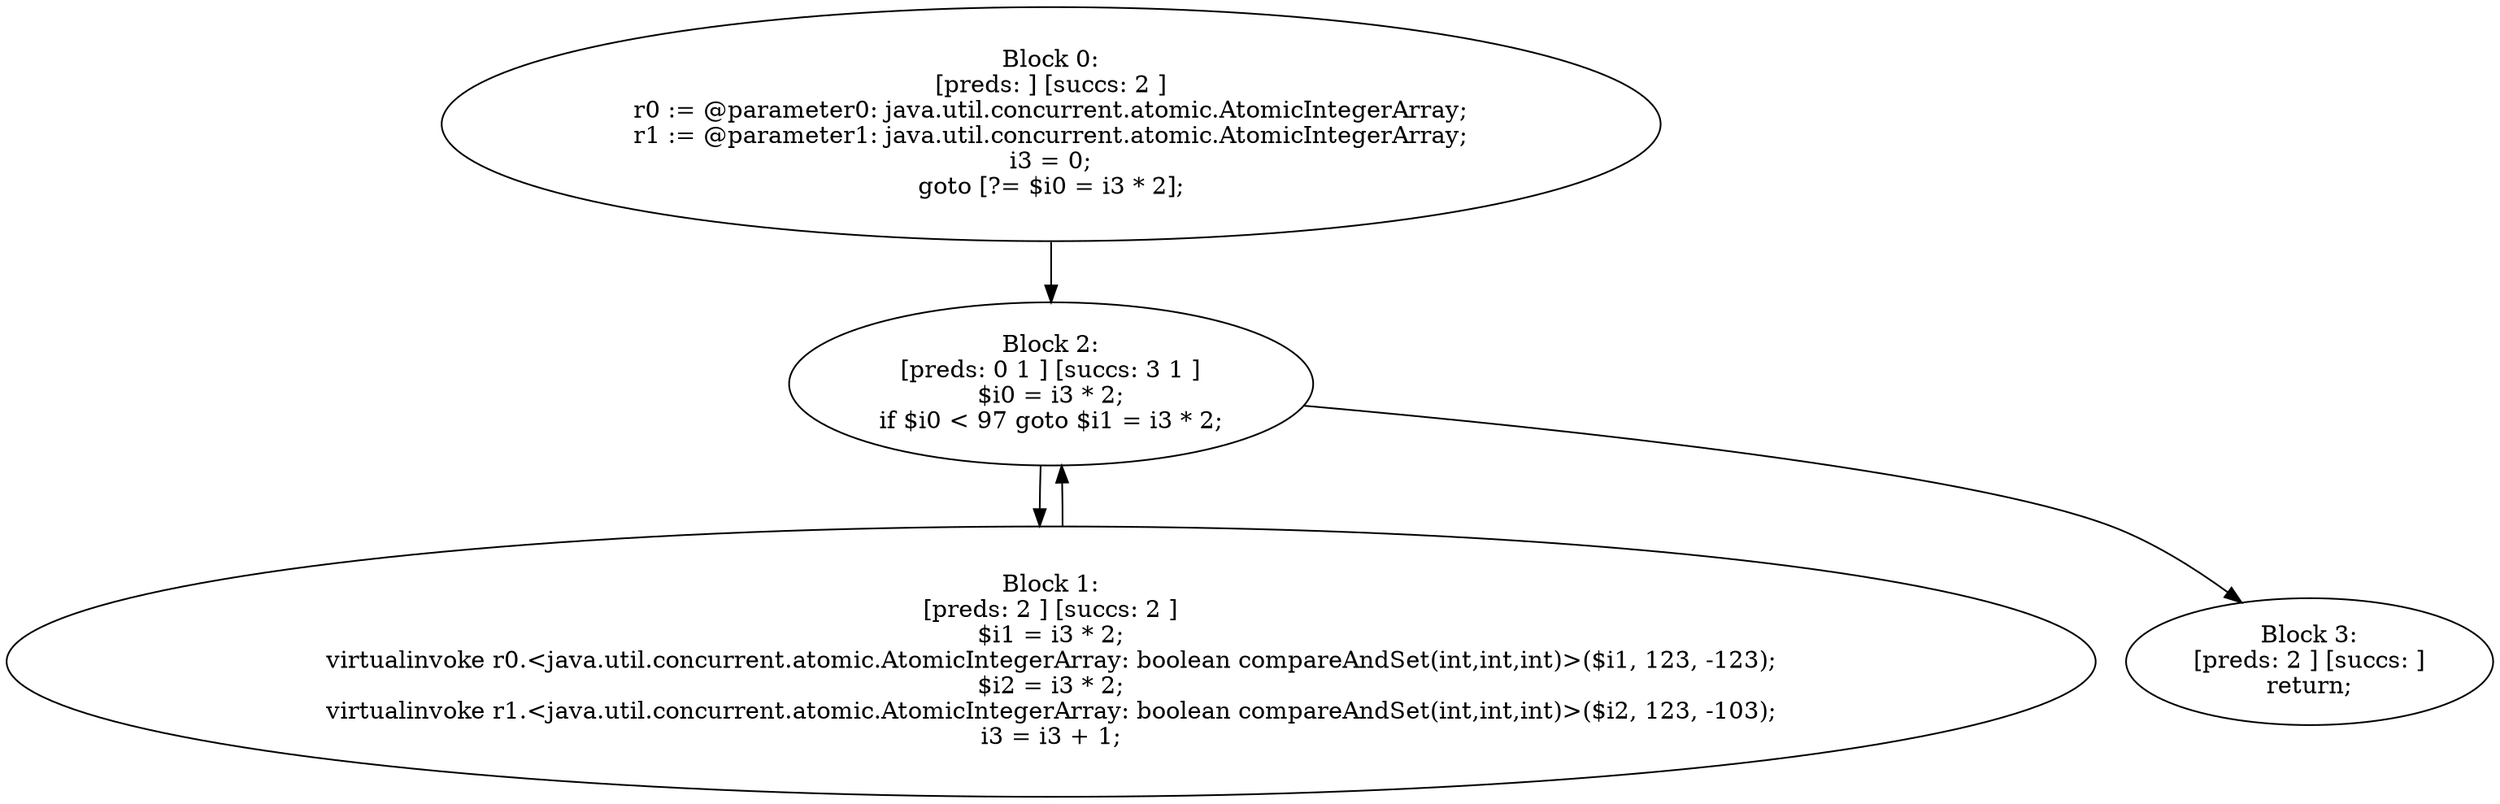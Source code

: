 digraph "unitGraph" {
    "Block 0:
[preds: ] [succs: 2 ]
r0 := @parameter0: java.util.concurrent.atomic.AtomicIntegerArray;
r1 := @parameter1: java.util.concurrent.atomic.AtomicIntegerArray;
i3 = 0;
goto [?= $i0 = i3 * 2];
"
    "Block 1:
[preds: 2 ] [succs: 2 ]
$i1 = i3 * 2;
virtualinvoke r0.<java.util.concurrent.atomic.AtomicIntegerArray: boolean compareAndSet(int,int,int)>($i1, 123, -123);
$i2 = i3 * 2;
virtualinvoke r1.<java.util.concurrent.atomic.AtomicIntegerArray: boolean compareAndSet(int,int,int)>($i2, 123, -103);
i3 = i3 + 1;
"
    "Block 2:
[preds: 0 1 ] [succs: 3 1 ]
$i0 = i3 * 2;
if $i0 < 97 goto $i1 = i3 * 2;
"
    "Block 3:
[preds: 2 ] [succs: ]
return;
"
    "Block 0:
[preds: ] [succs: 2 ]
r0 := @parameter0: java.util.concurrent.atomic.AtomicIntegerArray;
r1 := @parameter1: java.util.concurrent.atomic.AtomicIntegerArray;
i3 = 0;
goto [?= $i0 = i3 * 2];
"->"Block 2:
[preds: 0 1 ] [succs: 3 1 ]
$i0 = i3 * 2;
if $i0 < 97 goto $i1 = i3 * 2;
";
    "Block 1:
[preds: 2 ] [succs: 2 ]
$i1 = i3 * 2;
virtualinvoke r0.<java.util.concurrent.atomic.AtomicIntegerArray: boolean compareAndSet(int,int,int)>($i1, 123, -123);
$i2 = i3 * 2;
virtualinvoke r1.<java.util.concurrent.atomic.AtomicIntegerArray: boolean compareAndSet(int,int,int)>($i2, 123, -103);
i3 = i3 + 1;
"->"Block 2:
[preds: 0 1 ] [succs: 3 1 ]
$i0 = i3 * 2;
if $i0 < 97 goto $i1 = i3 * 2;
";
    "Block 2:
[preds: 0 1 ] [succs: 3 1 ]
$i0 = i3 * 2;
if $i0 < 97 goto $i1 = i3 * 2;
"->"Block 3:
[preds: 2 ] [succs: ]
return;
";
    "Block 2:
[preds: 0 1 ] [succs: 3 1 ]
$i0 = i3 * 2;
if $i0 < 97 goto $i1 = i3 * 2;
"->"Block 1:
[preds: 2 ] [succs: 2 ]
$i1 = i3 * 2;
virtualinvoke r0.<java.util.concurrent.atomic.AtomicIntegerArray: boolean compareAndSet(int,int,int)>($i1, 123, -123);
$i2 = i3 * 2;
virtualinvoke r1.<java.util.concurrent.atomic.AtomicIntegerArray: boolean compareAndSet(int,int,int)>($i2, 123, -103);
i3 = i3 + 1;
";
}

